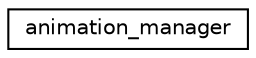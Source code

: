 digraph "Graphical Class Hierarchy"
{
 // LATEX_PDF_SIZE
  edge [fontname="Helvetica",fontsize="10",labelfontname="Helvetica",labelfontsize="10"];
  node [fontname="Helvetica",fontsize="10",shape=record];
  rankdir="LR";
  Node0 [label="animation_manager",height=0.2,width=0.4,color="black", fillcolor="white", style="filled",URL="$classanimation__manager.html",tooltip="Theme Hospital sprite animation manager."];
}
